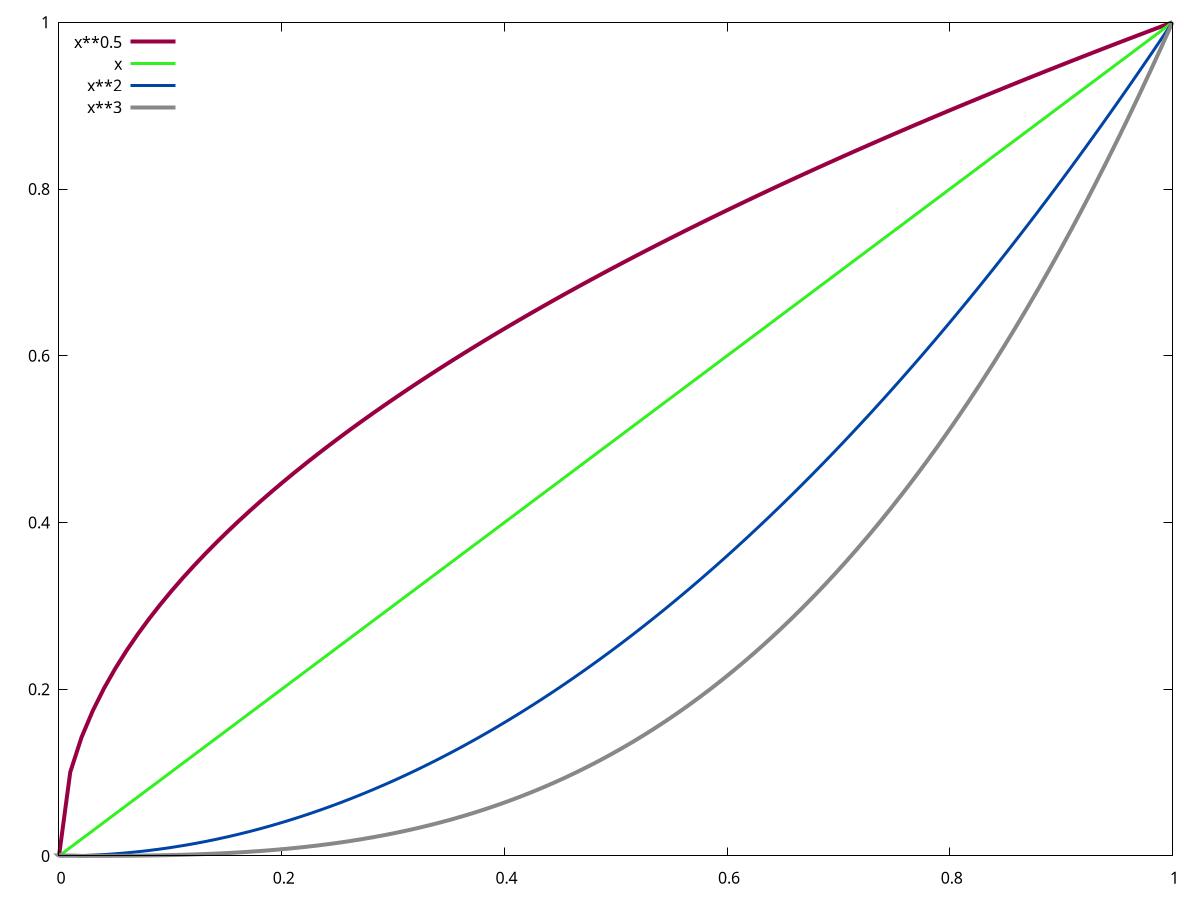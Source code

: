 set key top left
set style line 1 lt 3 lw 4 lc rgb '#990042'         
set style line 2 lt 7 lw 3 lc rgb '#31f120'         
set style line 3 lt 2 lw 3 lc rgb '#0044a5'         
set style line 4 lt 9 lw 4 lc rgb '#888888'         
plot [0:1] x**0.5 ls 1, x ls 2, x**2 ls 3, x**3 ls 4
